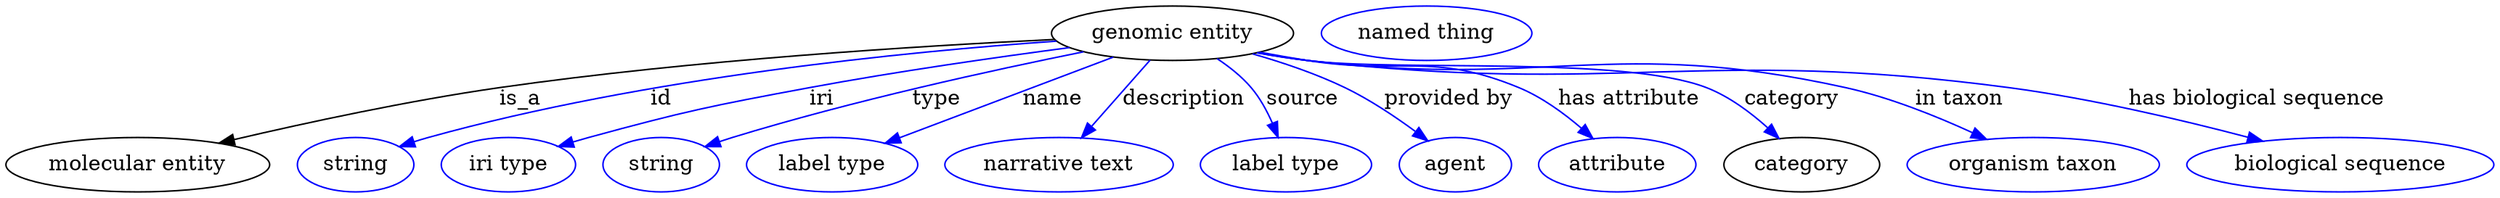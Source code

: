digraph {
	graph [bb="0,0,1642.5,123"];
	node [label="\N"];
	"genomic entity"	[height=0.5,
		label="genomic entity",
		pos="770.09,105",
		width=2.2206];
	"molecular entity"	[height=0.5,
		pos="87.092,18",
		width=2.4192];
	"genomic entity" -> "molecular entity"	[label=is_a,
		lp="339.09,61.5",
		pos="e,140.62,32.305 692.18,100.91 603.08,96.671 453,87.388 325.09,69 265.4,60.418 198.22,45.847 150.5,34.641"];
	id	[color=blue,
		height=0.5,
		label=string,
		pos="230.09,18",
		width=1.0652];
	"genomic entity" -> id	[color=blue,
		label=id,
		lp="432.09,61.5",
		pos="e,259.08,29.996 693.38,99.739 595.48,92.868 421.63,75.828 278.09,36 274.98,35.137 271.78,34.175 268.59,33.159",
		style=solid];
	iri	[color=blue,
		height=0.5,
		label="iri type",
		pos="331.09,18",
		width=1.2277];
	"genomic entity" -> iri	[color=blue,
		label=iri,
		lp="538.09,61.5",
		pos="e,364.38,29.946 701.84,95.506 653.68,89.156 587.73,79.745 530.09,69 465.12,56.888 448.89,53.271 385.09,36 381.51,35.031 377.82,33.979 \
374.12,32.889",
		style=solid];
	type	[color=blue,
		height=0.5,
		label=string,
		pos="432.09,18",
		width=1.0652];
	"genomic entity" -> type	[color=blue,
		label=type,
		lp="614.09,61.5",
		pos="e,461.02,29.97 711.22,92.705 651.99,80.768 558.32,60.321 479.09,36 476.33,35.153 473.49,34.238 470.65,33.289",
		style=solid];
	name	[color=blue,
		height=0.5,
		label="label type",
		pos="545.09,18",
		width=1.5707];
	"genomic entity" -> name	[color=blue,
		label=name,
		lp="691.09,61.5",
		pos="e,580.14,32.24 730.9,89.194 691.5,74.311 630.86,51.401 589.65,35.835",
		style=solid];
	description	[color=blue,
		height=0.5,
		label="narrative text",
		pos="695.09,18",
		width=2.0943];
	"genomic entity" -> description	[color=blue,
		label=description,
		lp="777.59,61.5",
		pos="e,709.88,35.758 755.27,87.207 744.28,74.75 729.13,57.573 716.78,43.574",
		style=solid];
	source	[color=blue,
		height=0.5,
		label="label type",
		pos="845.09,18",
		width=1.5707];
	"genomic entity" -> source	[color=blue,
		label=source,
		lp="856.09,61.5",
		pos="e,839.88,36.066 799.6,88.169 807.62,82.856 815.82,76.378 822.09,69 827.9,62.169 832.54,53.628 836.09,45.547",
		style=solid];
	"provided by"	[color=blue,
		height=0.5,
		label=agent,
		pos="957.09,18",
		width=1.0291];
	"genomic entity" -> "provided by"	[color=blue,
		label="provided by",
		lp="952.59,61.5",
		pos="e,938.84,33.821 822.71,91.443 842.46,85.807 864.79,78.305 884.09,69 900.44,61.12 917.24,49.867 930.6,40.03",
		style=solid];
	"has attribute"	[color=blue,
		height=0.5,
		label=attribute,
		pos="1064.1,18",
		width=1.4443];
	"genomic entity" -> "has attribute"	[color=blue,
		label="has attribute",
		lp="1072.1,61.5",
		pos="e,1048,35.327 827.28,92.404 837.52,90.484 848.11,88.6 858.09,87 920.47,77.004 940.69,93.096 999.09,69 1014.3,62.735 1029,51.961 \
1040.5,42.015",
		style=solid];
	category	[height=0.5,
		pos="1185.1,18",
		width=1.4263];
	"genomic entity" -> category	[color=blue,
		label=category,
		lp="1179.6,61.5",
		pos="e,1170,35.655 826.26,92.082 836.8,90.15 847.75,88.345 858.09,87 916.62,79.388 1068.1,90.522 1123.1,69 1137.8,63.239 1151.7,52.659 \
1162.7,42.71",
		style=solid];
	"in taxon"	[color=blue,
		height=0.5,
		label="organism taxon",
		pos="1338.1,18",
		width=2.3109];
	"genomic entity" -> "in taxon"	[color=blue,
		label="in taxon",
		lp="1290.1,61.5",
		pos="e,1307.4,34.846 825.77,92.021 836.46,90.069 847.59,88.273 858.09,87 1015.8,67.886 1060,103.4 1215.1,69 1243.9,62.618 1274.6,50.135 \
1298.1,39.239",
		style=solid];
	"has biological sequence"	[color=blue,
		height=0.5,
		label="biological sequence",
		pos="1541.1,18",
		width=2.8164];
	"genomic entity" -> "has biological sequence"	[color=blue,
		label="has biological sequence",
		lp="1486.6,61.5",
		pos="e,1490.1,33.555 825.76,91.921 836.44,89.979 847.58,88.212 858.09,87 1063.6,63.317 1118.1,96.236 1323.1,69 1376.8,61.86 1436.8,47.635 \
1480.2,36.177",
		style=solid];
	"named thing_category"	[color=blue,
		height=0.5,
		label="named thing",
		pos="937.09,105",
		width=1.9318];
}

